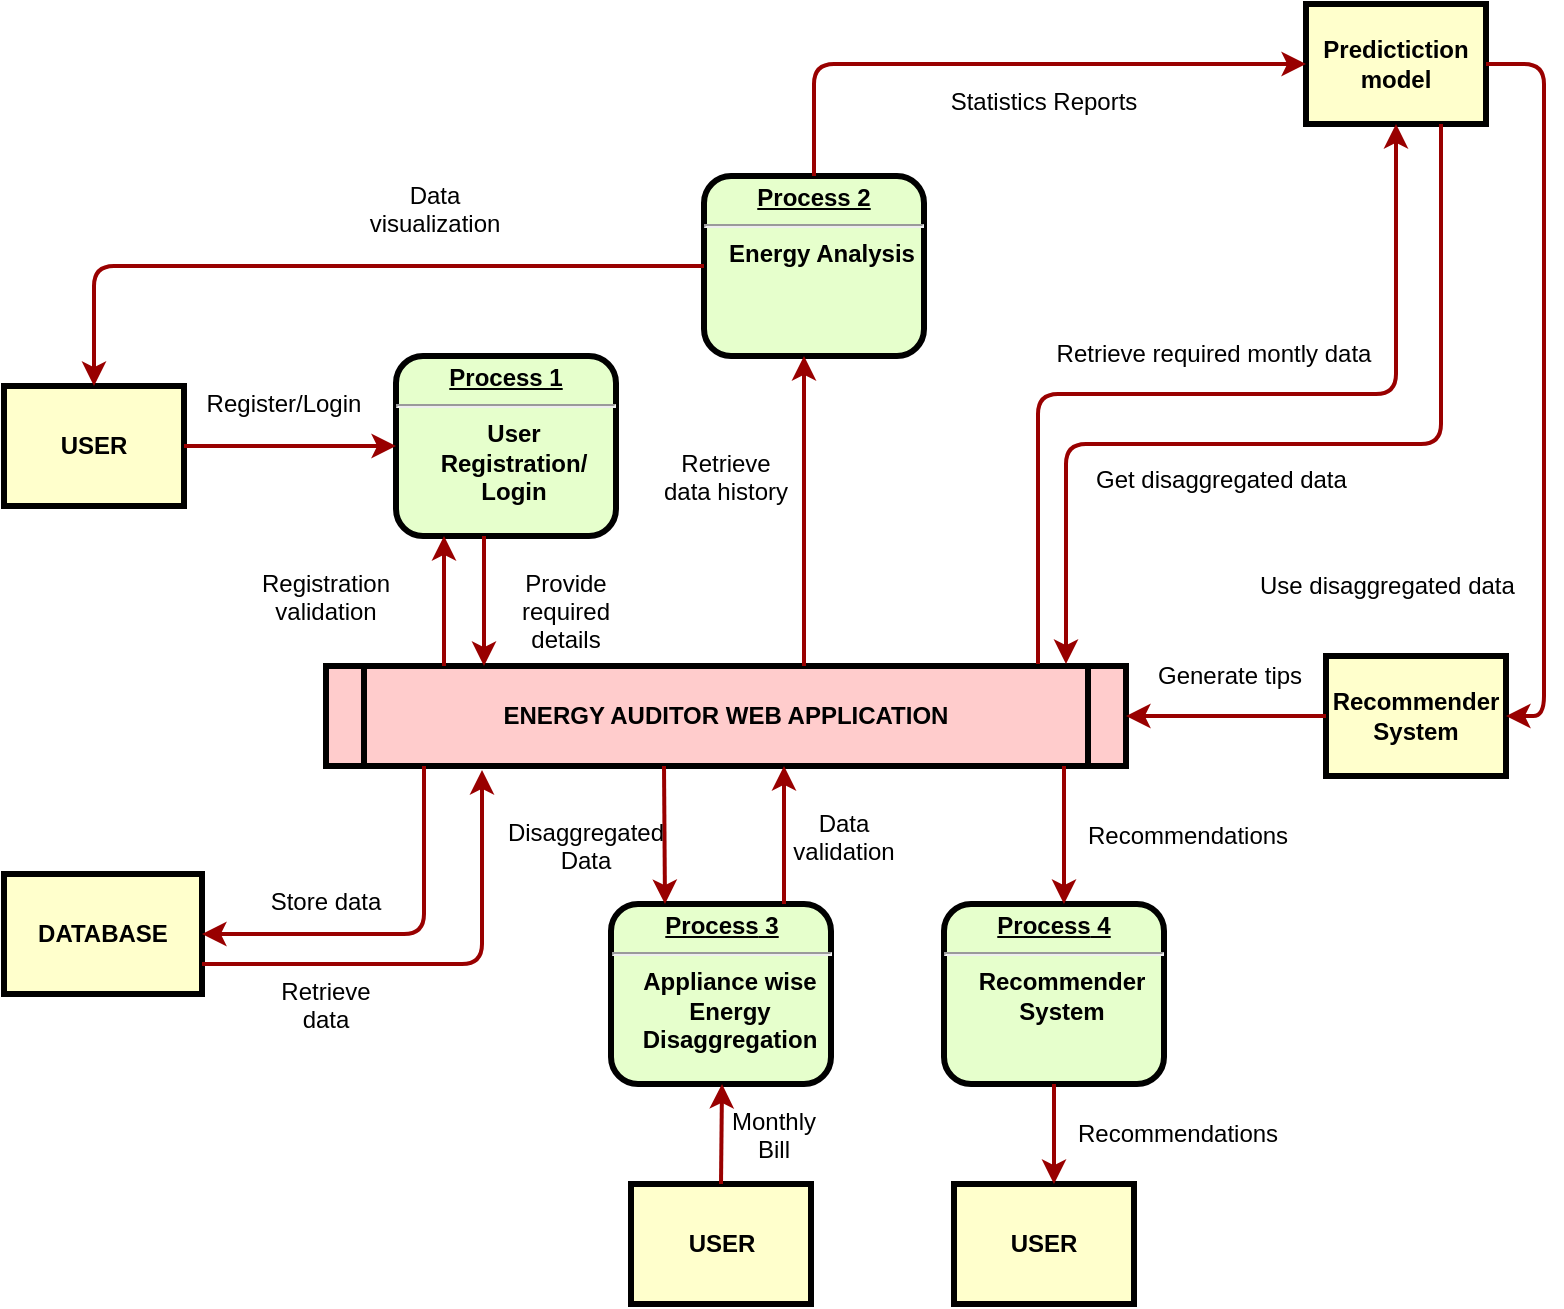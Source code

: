 <mxfile version="11.0.0" type="device"><diagram name="Page-1" id="c7558073-3199-34d8-9f00-42111426c3f3"><mxGraphModel dx="1422" dy="779" grid="1" gridSize="10" guides="1" tooltips="1" connect="1" arrows="1" fold="1" page="1" pageScale="1" pageWidth="826" pageHeight="1169" background="#ffffff" math="0" shadow="0"><root><mxCell id="0"/><mxCell id="1" parent="0"/><mxCell id="2" value="&lt;p style=&quot;margin: 0px ; margin-top: 4px ; text-align: center ; text-decoration: underline&quot;&gt;&lt;strong&gt;Process 1&lt;br&gt;&lt;/strong&gt;&lt;/p&gt;&lt;hr&gt;&lt;p style=&quot;margin: 0px ; margin-left: 8px&quot;&gt;User&lt;/p&gt;&lt;p style=&quot;margin: 0px ; margin-left: 8px&quot;&gt;&lt;span&gt;Registration/&lt;/span&gt;&lt;/p&gt;&lt;p style=&quot;margin: 0px ; margin-left: 8px&quot;&gt;&lt;span&gt;Login&lt;/span&gt;&lt;/p&gt;" style="verticalAlign=middle;align=center;overflow=fill;fontSize=12;fontFamily=Helvetica;html=1;rounded=1;fontStyle=1;strokeWidth=3;fillColor=#E6FFCC" parent="1" vertex="1"><mxGeometry x="236" y="236" width="110" height="90" as="geometry"/></mxCell><mxCell id="4" value="USER" style="whiteSpace=wrap;align=center;verticalAlign=middle;fontStyle=1;strokeWidth=3;fillColor=#FFFFCC" parent="1" vertex="1"><mxGeometry x="40" y="251" width="90" height="60" as="geometry"/></mxCell><mxCell id="5" value="ENERGY AUDITOR WEB APPLICATION" style="shape=process;whiteSpace=wrap;align=center;verticalAlign=middle;size=0.048;fontStyle=1;strokeWidth=3;fillColor=#FFCCCC" parent="1" vertex="1"><mxGeometry x="201.0" y="391" width="400" height="50" as="geometry"/></mxCell><mxCell id="6" value="&lt;p style=&quot;margin: 0px ; margin-top: 4px ; text-align: center ; text-decoration: underline&quot;&gt;&lt;strong&gt;Process 2&lt;br&gt;&lt;/strong&gt;&lt;/p&gt;&lt;hr&gt;&lt;p style=&quot;margin: 0px ; margin-left: 8px&quot;&gt;Energy Analysis&lt;/p&gt;" style="verticalAlign=middle;align=center;overflow=fill;fontSize=12;fontFamily=Helvetica;html=1;rounded=1;fontStyle=1;strokeWidth=3;fillColor=#E6FFCC" parent="1" vertex="1"><mxGeometry x="390" y="146" width="110" height="90" as="geometry"/></mxCell><mxCell id="9" value="&lt;p style=&quot;margin: 0px ; margin-top: 4px ; text-align: center ; text-decoration: underline&quot;&gt;&lt;strong&gt;&lt;strong&gt;Process&lt;/strong&gt;&amp;nbsp;4&lt;br&gt;&lt;/strong&gt;&lt;/p&gt;&lt;hr&gt;&lt;p style=&quot;margin: 0px ; margin-left: 8px&quot;&gt;Recommender&lt;/p&gt;&lt;p style=&quot;margin: 0px ; margin-left: 8px&quot;&gt;&lt;span style=&quot;text-align: justify&quot;&gt;System&lt;/span&gt;&lt;/p&gt;" style="verticalAlign=middle;align=center;overflow=fill;fontSize=12;fontFamily=Helvetica;html=1;rounded=1;fontStyle=1;strokeWidth=3;fillColor=#E6FFCC" parent="1" vertex="1"><mxGeometry x="510" y="510" width="110" height="90" as="geometry"/></mxCell><mxCell id="12" value="Predictiction model" style="whiteSpace=wrap;align=center;verticalAlign=middle;fontStyle=1;strokeWidth=3;fillColor=#FFFFCC" parent="1" vertex="1"><mxGeometry x="691" y="60.0" width="90" height="60" as="geometry"/></mxCell><mxCell id="13" value="USER" style="whiteSpace=wrap;align=center;verticalAlign=middle;fontStyle=1;strokeWidth=3;fillColor=#FFFFCC" parent="1" vertex="1"><mxGeometry x="353.5" y="650" width="90" height="60" as="geometry"/></mxCell><mxCell id="14" value="DATABASE" style="whiteSpace=wrap;align=center;verticalAlign=middle;fontStyle=1;strokeWidth=3;fillColor=#FFFFCC" parent="1" vertex="1"><mxGeometry x="40" y="495" width="99" height="60" as="geometry"/></mxCell><mxCell id="15" value="USER" style="whiteSpace=wrap;align=center;verticalAlign=middle;fontStyle=1;strokeWidth=3;fillColor=#FFFFCC" parent="1" vertex="1"><mxGeometry x="515.0" y="650" width="90" height="60" as="geometry"/></mxCell><mxCell id="37" value="" style="edgeStyle=none;noEdgeStyle=1;strokeColor=#990000;strokeWidth=2" parent="1" source="4" target="2" edge="1"><mxGeometry width="100" height="100" relative="1" as="geometry"><mxPoint x="280" y="190" as="sourcePoint"/><mxPoint x="380" y="90" as="targetPoint"/></mxGeometry></mxCell><mxCell id="11" value="&lt;p style=&quot;margin: 0px ; margin-top: 4px ; text-align: center ; text-decoration: underline&quot;&gt;&lt;strong&gt;&lt;strong&gt;Process&lt;/strong&gt;&amp;nbsp;3&lt;br&gt;&lt;/strong&gt;&lt;/p&gt;&lt;hr&gt;&lt;p style=&quot;margin: 0px ; margin-left: 8px&quot;&gt;&lt;span&gt;Appliance wise&lt;/span&gt;&lt;/p&gt;&lt;p style=&quot;margin: 0px ; margin-left: 8px&quot;&gt;&lt;span&gt;Energy&lt;/span&gt;&lt;br&gt;&lt;/p&gt;&lt;p style=&quot;margin: 0px ; margin-left: 8px&quot;&gt;Disaggregation&lt;/p&gt;" style="verticalAlign=middle;align=center;overflow=fill;fontSize=12;fontFamily=Helvetica;html=1;rounded=1;fontStyle=1;strokeWidth=3;fillColor=#E6FFCC" parent="1" vertex="1"><mxGeometry x="343.5" y="510" width="110" height="90" as="geometry"/></mxCell><mxCell id="52" value="Register/Login" style="text;spacingTop=-5;align=center" parent="1" vertex="1"><mxGeometry x="165" y="251" width="30" height="20" as="geometry"/></mxCell><mxCell id="54" value="Registration &#10;validation" style="text;spacingTop=-5;align=center" parent="1" vertex="1"><mxGeometry x="186" y="341" width="30" height="20" as="geometry"/></mxCell><mxCell id="55" value="" style="edgeStyle=elbowEdgeStyle;elbow=horizontal;strokeColor=#990000;strokeWidth=2" parent="1" source="5" target="2" edge="1"><mxGeometry width="100" height="100" relative="1" as="geometry"><mxPoint x="50" y="530" as="sourcePoint"/><mxPoint x="150" y="430" as="targetPoint"/><Array as="points"><mxPoint x="260" y="370"/></Array></mxGeometry></mxCell><mxCell id="56" value="" style="edgeStyle=elbowEdgeStyle;elbow=horizontal;strokeColor=#990000;strokeWidth=2" parent="1" source="2" target="5" edge="1"><mxGeometry width="100" height="100" relative="1" as="geometry"><mxPoint x="50" y="500" as="sourcePoint"/><mxPoint x="150" y="400" as="targetPoint"/><Array as="points"><mxPoint x="280" y="360"/></Array></mxGeometry></mxCell><mxCell id="57" value="Provide &#10;required &#10;details" style="text;spacingTop=-5;align=center" parent="1" vertex="1"><mxGeometry x="306" y="341" width="30" height="20" as="geometry"/></mxCell><mxCell id="58" value="" style="edgeStyle=elbowEdgeStyle;elbow=horizontal;strokeColor=#990000;strokeWidth=2" parent="1" source="5" target="6" edge="1"><mxGeometry width="100" height="100" relative="1" as="geometry"><mxPoint x="380" y="370" as="sourcePoint"/><mxPoint x="480" y="270" as="targetPoint"/><Array as="points"><mxPoint x="440" y="310"/></Array></mxGeometry></mxCell><mxCell id="61" value="Retrieve&#10;data history" style="text;spacingTop=-5;align=center" parent="1" vertex="1"><mxGeometry x="386.0" y="281.0" width="30" height="20" as="geometry"/></mxCell><mxCell id="62" value="Statistics Reports" style="text;spacingTop=-5;align=center" parent="1" vertex="1"><mxGeometry x="545.0" y="100.0" width="30" height="20" as="geometry"/></mxCell><mxCell id="63" value="Retrieve required montly data" style="text;spacingTop=-5;align=center" parent="1" vertex="1"><mxGeometry x="630" y="226.0" width="30" height="20" as="geometry"/></mxCell><mxCell id="65" value="" style="edgeStyle=elbowEdgeStyle;elbow=horizontal;strokeColor=#990000;strokeWidth=2" parent="1" source="6" target="12" edge="1"><mxGeometry width="100" height="100" relative="1" as="geometry"><mxPoint x="260" y="180.0" as="sourcePoint"/><mxPoint x="360" y="80.0" as="targetPoint"/><Array as="points"><mxPoint x="445" y="140"/></Array></mxGeometry></mxCell><mxCell id="66" value="" style="edgeStyle=elbowEdgeStyle;elbow=vertical;entryX=0.5;entryY=1;strokeColor=#990000;strokeWidth=2;entryDx=0;entryDy=0;" parent="1" target="12" edge="1"><mxGeometry width="100" height="100" relative="1" as="geometry"><mxPoint x="557" y="390" as="sourcePoint"/><mxPoint x="630" y="150" as="targetPoint"/></mxGeometry></mxCell><mxCell id="77" value="" style="edgeStyle=elbowEdgeStyle;elbow=horizontal;strokeColor=#990000;strokeWidth=2" parent="1" source="5" target="9" edge="1"><mxGeometry width="100" height="100" relative="1" as="geometry"><mxPoint x="400" y="590" as="sourcePoint"/><mxPoint x="500" y="490" as="targetPoint"/><Array as="points"><mxPoint x="570" y="470"/><mxPoint x="595" y="490"/></Array></mxGeometry></mxCell><mxCell id="84" value="Monthly&#10;Bill" style="text;spacingTop=-5;align=center" parent="1" vertex="1"><mxGeometry x="410.0" y="610.0" width="30" height="20" as="geometry"/></mxCell><mxCell id="89" value="" style="edgeStyle=elbowEdgeStyle;elbow=horizontal;strokeColor=#990000;strokeWidth=2" parent="1" source="11" target="5" edge="1"><mxGeometry width="100" height="100" relative="1" as="geometry"><mxPoint x="60.0" y="510" as="sourcePoint"/><mxPoint x="160.0" y="410" as="targetPoint"/><Array as="points"><mxPoint x="430" y="500"/></Array></mxGeometry></mxCell><mxCell id="90" value="Store data" style="text;spacingTop=-5;align=center" parent="1" vertex="1"><mxGeometry x="186" y="500" width="30" height="20" as="geometry"/></mxCell><mxCell id="92" value="" style="edgeStyle=elbowEdgeStyle;elbow=horizontal;strokeColor=#990000;strokeWidth=2;entryX=1;entryY=0.5;entryDx=0;entryDy=0;" parent="1" source="5" target="14" edge="1"><mxGeometry width="100" height="100" relative="1" as="geometry"><mxPoint x="30.0" y="500" as="sourcePoint"/><mxPoint x="250" y="510" as="targetPoint"/><Array as="points"><mxPoint x="250" y="470"/></Array></mxGeometry></mxCell><mxCell id="95" value="Data&#10;validation" style="text;spacingTop=-5;align=center" parent="1" vertex="1"><mxGeometry x="445.0" y="461.0" width="30" height="20" as="geometry"/></mxCell><mxCell id="dCzdKTagLZpt4nq24FJ8-103" value="" style="edgeStyle=elbowEdgeStyle;elbow=horizontal;strokeColor=#990000;strokeWidth=2;entryX=0.25;entryY=0;entryDx=0;entryDy=0;" edge="1" parent="1" target="11"><mxGeometry width="100" height="100" relative="1" as="geometry"><mxPoint x="370" y="441" as="sourcePoint"/><mxPoint x="305.5" y="461" as="targetPoint"/><Array as="points"/></mxGeometry></mxCell><mxCell id="dCzdKTagLZpt4nq24FJ8-104" value="Disaggregated&#10;Data" style="text;spacingTop=-5;align=center" vertex="1" parent="1"><mxGeometry x="316.0" y="465.5" width="30" height="20" as="geometry"/></mxCell><mxCell id="dCzdKTagLZpt4nq24FJ8-109" value="" style="edgeStyle=elbowEdgeStyle;elbow=horizontal;strokeColor=#990000;strokeWidth=2;exitX=0;exitY=0.5;exitDx=0;exitDy=0;entryX=0.5;entryY=0;entryDx=0;entryDy=0;" edge="1" parent="1" source="6" target="4"><mxGeometry width="100" height="100" relative="1" as="geometry"><mxPoint x="107.5" y="148" as="sourcePoint"/><mxPoint x="40" y="150" as="targetPoint"/><Array as="points"><mxPoint x="85" y="220"/></Array></mxGeometry></mxCell><mxCell id="dCzdKTagLZpt4nq24FJ8-110" value="Data&lt;br&gt;visualization" style="text;html=1;resizable=0;points=[];autosize=1;align=center;verticalAlign=top;spacingTop=-4;" vertex="1" parent="1"><mxGeometry x="215" y="146" width="80" height="30" as="geometry"/></mxCell><mxCell id="dCzdKTagLZpt4nq24FJ8-111" value="Retrieve&#10;data" style="text;spacingTop=-5;align=center" vertex="1" parent="1"><mxGeometry x="186.0" y="545" width="30" height="20" as="geometry"/></mxCell><mxCell id="dCzdKTagLZpt4nq24FJ8-112" value="" style="edgeStyle=elbowEdgeStyle;elbow=horizontal;strokeColor=#990000;strokeWidth=2;entryX=0.195;entryY=1.04;entryDx=0;entryDy=0;exitX=1;exitY=0.75;exitDx=0;exitDy=0;entryPerimeter=0;" edge="1" parent="1" source="14" target="5"><mxGeometry width="100" height="100" relative="1" as="geometry"><mxPoint x="256.5" y="596" as="sourcePoint"/><mxPoint x="145.5" y="680" as="targetPoint"/><Array as="points"><mxPoint x="279" y="550"/><mxPoint x="280" y="540"/></Array></mxGeometry></mxCell><mxCell id="dCzdKTagLZpt4nq24FJ8-113" value="Recommendations" style="text;html=1;resizable=0;points=[];autosize=1;align=left;verticalAlign=top;spacingTop=-4;" vertex="1" parent="1"><mxGeometry x="575" y="615" width="120" height="20" as="geometry"/></mxCell><mxCell id="dCzdKTagLZpt4nq24FJ8-114" value="Recommendations" style="text;html=1;resizable=0;points=[];autosize=1;align=left;verticalAlign=top;spacingTop=-4;" vertex="1" parent="1"><mxGeometry x="580" y="465.5" width="120" height="20" as="geometry"/></mxCell><mxCell id="dCzdKTagLZpt4nq24FJ8-117" value="" style="edgeStyle=elbowEdgeStyle;elbow=vertical;strokeColor=#990000;strokeWidth=2;exitX=0.75;exitY=1;exitDx=0;exitDy=0;" edge="1" parent="1" source="12"><mxGeometry width="100" height="100" relative="1" as="geometry"><mxPoint x="620" y="484.5" as="sourcePoint"/><mxPoint x="571" y="390" as="targetPoint"/><Array as="points"><mxPoint x="670" y="280"/></Array></mxGeometry></mxCell><mxCell id="dCzdKTagLZpt4nq24FJ8-118" value="Get disaggregated data" style="text;html=1;resizable=0;points=[];autosize=1;align=left;verticalAlign=top;spacingTop=-4;" vertex="1" parent="1"><mxGeometry x="584" y="288" width="140" height="20" as="geometry"/></mxCell><mxCell id="dCzdKTagLZpt4nq24FJ8-119" value="" style="edgeStyle=elbowEdgeStyle;elbow=horizontal;strokeColor=#990000;strokeWidth=2;exitX=0.5;exitY=0;exitDx=0;exitDy=0;entryX=0.5;entryY=1;entryDx=0;entryDy=0;" edge="1" parent="1" source="13" target="11"><mxGeometry width="100" height="100" relative="1" as="geometry"><mxPoint x="235.5" y="694" as="sourcePoint"/><mxPoint x="235.5" y="625" as="targetPoint"/><Array as="points"><mxPoint x="399" y="630"/></Array></mxGeometry></mxCell><mxCell id="dCzdKTagLZpt4nq24FJ8-120" value="" style="edgeStyle=elbowEdgeStyle;elbow=horizontal;strokeColor=#990000;strokeWidth=2;exitX=0.5;exitY=1;exitDx=0;exitDy=0;" edge="1" parent="1" source="9" target="15"><mxGeometry width="100" height="100" relative="1" as="geometry"><mxPoint x="409" y="660" as="sourcePoint"/><mxPoint x="409" y="610" as="targetPoint"/><Array as="points"><mxPoint x="565" y="630"/></Array></mxGeometry></mxCell><mxCell id="dCzdKTagLZpt4nq24FJ8-121" value="Recommender&#10;System" style="whiteSpace=wrap;align=center;verticalAlign=middle;fontStyle=1;strokeWidth=3;fillColor=#FFFFCC" vertex="1" parent="1"><mxGeometry x="701" y="386" width="90" height="60" as="geometry"/></mxCell><mxCell id="dCzdKTagLZpt4nq24FJ8-124" value="" style="edgeStyle=elbowEdgeStyle;elbow=horizontal;strokeColor=#990000;strokeWidth=2;exitX=0;exitY=0.5;exitDx=0;exitDy=0;entryX=1;entryY=0.5;entryDx=0;entryDy=0;" edge="1" parent="1" source="dCzdKTagLZpt4nq24FJ8-121" target="5"><mxGeometry width="100" height="100" relative="1" as="geometry"><mxPoint x="580" y="451" as="sourcePoint"/><mxPoint x="580" y="520" as="targetPoint"/><Array as="points"><mxPoint x="650" y="411"/><mxPoint x="605" y="500"/></Array></mxGeometry></mxCell><mxCell id="dCzdKTagLZpt4nq24FJ8-125" value="Generate tips" style="text;html=1;resizable=0;points=[];autosize=1;align=left;verticalAlign=top;spacingTop=-4;" vertex="1" parent="1"><mxGeometry x="615" y="386" width="90" height="20" as="geometry"/></mxCell><mxCell id="dCzdKTagLZpt4nq24FJ8-126" value="" style="edgeStyle=elbowEdgeStyle;elbow=vertical;strokeColor=#990000;strokeWidth=2;exitX=1;exitY=0.5;exitDx=0;exitDy=0;entryX=1;entryY=0.5;entryDx=0;entryDy=0;" edge="1" parent="1" source="12" target="dCzdKTagLZpt4nq24FJ8-121"><mxGeometry width="100" height="100" relative="1" as="geometry"><mxPoint x="799" y="146" as="sourcePoint"/><mxPoint x="611" y="416" as="targetPoint"/><Array as="points"><mxPoint x="810" y="306"/></Array></mxGeometry></mxCell><mxCell id="dCzdKTagLZpt4nq24FJ8-127" value="Use disaggregated data" style="text;html=1;resizable=0;points=[];autosize=1;align=left;verticalAlign=top;spacingTop=-4;" vertex="1" parent="1"><mxGeometry x="666" y="341" width="140" height="20" as="geometry"/></mxCell></root></mxGraphModel></diagram></mxfile>